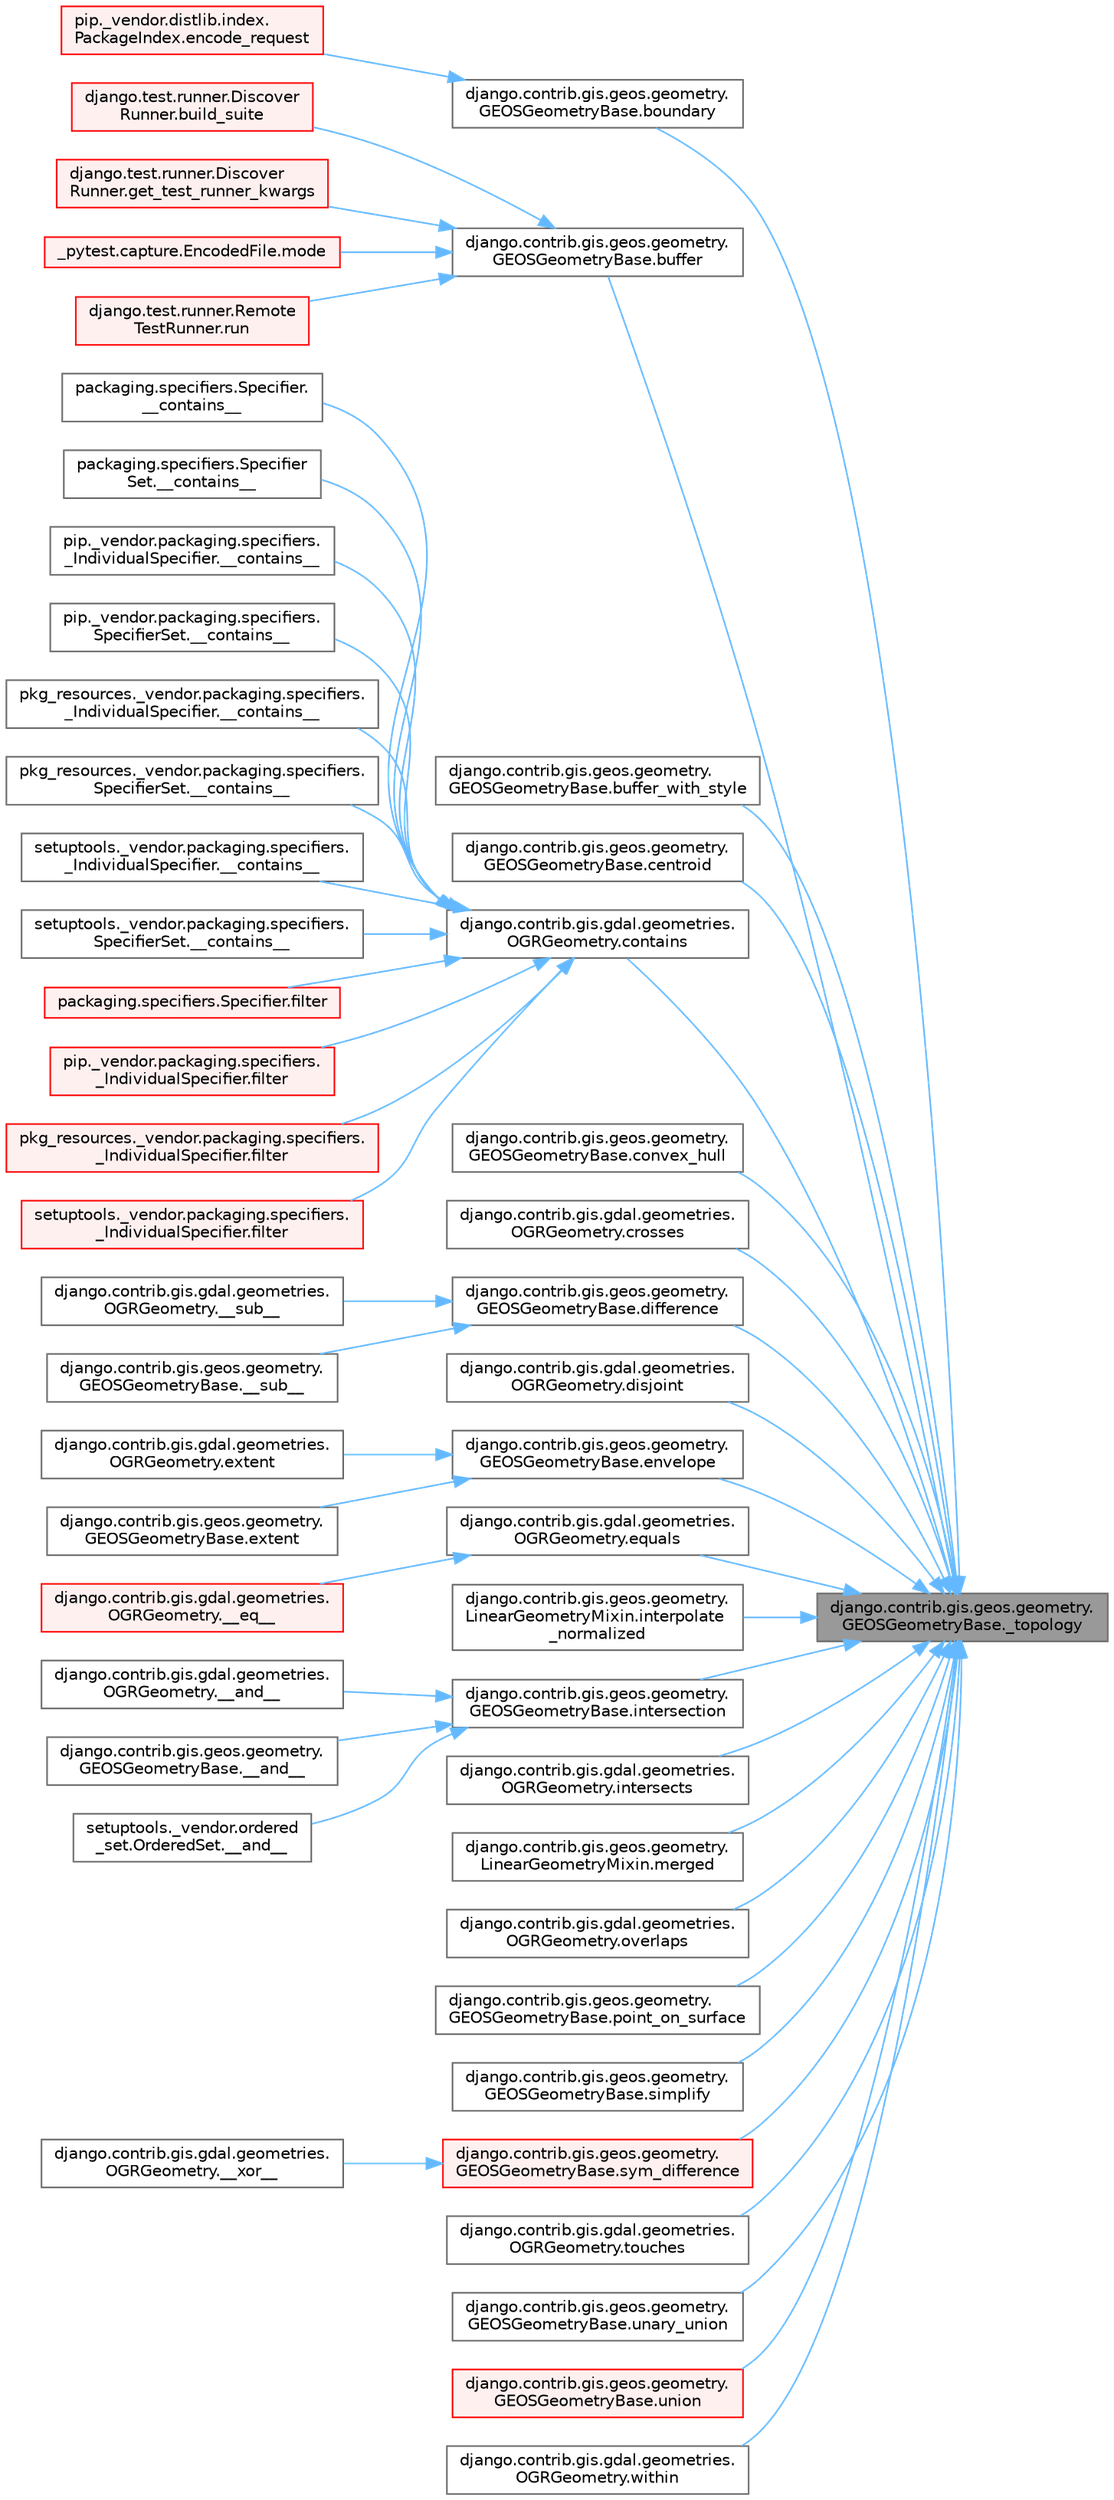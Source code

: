 digraph "django.contrib.gis.geos.geometry.GEOSGeometryBase._topology"
{
 // LATEX_PDF_SIZE
  bgcolor="transparent";
  edge [fontname=Helvetica,fontsize=10,labelfontname=Helvetica,labelfontsize=10];
  node [fontname=Helvetica,fontsize=10,shape=box,height=0.2,width=0.4];
  rankdir="RL";
  Node1 [id="Node000001",label="django.contrib.gis.geos.geometry.\lGEOSGeometryBase._topology",height=0.2,width=0.4,color="gray40", fillcolor="grey60", style="filled", fontcolor="black",tooltip=" "];
  Node1 -> Node2 [id="edge1_Node000001_Node000002",dir="back",color="steelblue1",style="solid",tooltip=" "];
  Node2 [id="Node000002",label="django.contrib.gis.geos.geometry.\lGEOSGeometryBase.boundary",height=0.2,width=0.4,color="grey40", fillcolor="white", style="filled",URL="$classdjango_1_1contrib_1_1gis_1_1geos_1_1geometry_1_1_g_e_o_s_geometry_base.html#afc15d96ca968dc323d92be86d20c0fee",tooltip=" "];
  Node2 -> Node3 [id="edge2_Node000002_Node000003",dir="back",color="steelblue1",style="solid",tooltip=" "];
  Node3 [id="Node000003",label="pip._vendor.distlib.index.\lPackageIndex.encode_request",height=0.2,width=0.4,color="red", fillcolor="#FFF0F0", style="filled",URL="$classpip_1_1__vendor_1_1distlib_1_1index_1_1_package_index.html#a795ad166cf5470b75ce142e9ca2bc617",tooltip=" "];
  Node1 -> Node25 [id="edge3_Node000001_Node000025",dir="back",color="steelblue1",style="solid",tooltip=" "];
  Node25 [id="Node000025",label="django.contrib.gis.geos.geometry.\lGEOSGeometryBase.buffer",height=0.2,width=0.4,color="grey40", fillcolor="white", style="filled",URL="$classdjango_1_1contrib_1_1gis_1_1geos_1_1geometry_1_1_g_e_o_s_geometry_base.html#a42422422c1d89880282b209dacbdf53e",tooltip=" "];
  Node25 -> Node26 [id="edge4_Node000025_Node000026",dir="back",color="steelblue1",style="solid",tooltip=" "];
  Node26 [id="Node000026",label="django.test.runner.Discover\lRunner.build_suite",height=0.2,width=0.4,color="red", fillcolor="#FFF0F0", style="filled",URL="$classdjango_1_1test_1_1runner_1_1_discover_runner.html#a59c1b9e138786179fdbfce3ab15bf2c8",tooltip=" "];
  Node25 -> Node28 [id="edge5_Node000025_Node000028",dir="back",color="steelblue1",style="solid",tooltip=" "];
  Node28 [id="Node000028",label="django.test.runner.Discover\lRunner.get_test_runner_kwargs",height=0.2,width=0.4,color="red", fillcolor="#FFF0F0", style="filled",URL="$classdjango_1_1test_1_1runner_1_1_discover_runner.html#a969861a67c9255a657f427565b8a34d3",tooltip=" "];
  Node25 -> Node30 [id="edge6_Node000025_Node000030",dir="back",color="steelblue1",style="solid",tooltip=" "];
  Node30 [id="Node000030",label="_pytest.capture.EncodedFile.mode",height=0.2,width=0.4,color="red", fillcolor="#FFF0F0", style="filled",URL="$class__pytest_1_1capture_1_1_encoded_file.html#ac217890bc265701fdfd07eeb261c1be7",tooltip=" "];
  Node25 -> Node37 [id="edge7_Node000025_Node000037",dir="back",color="steelblue1",style="solid",tooltip=" "];
  Node37 [id="Node000037",label="django.test.runner.Remote\lTestRunner.run",height=0.2,width=0.4,color="red", fillcolor="#FFF0F0", style="filled",URL="$classdjango_1_1test_1_1runner_1_1_remote_test_runner.html#aeb63a1c7aa20361b8a107fe09039718c",tooltip=" "];
  Node1 -> Node38 [id="edge8_Node000001_Node000038",dir="back",color="steelblue1",style="solid",tooltip=" "];
  Node38 [id="Node000038",label="django.contrib.gis.geos.geometry.\lGEOSGeometryBase.buffer_with_style",height=0.2,width=0.4,color="grey40", fillcolor="white", style="filled",URL="$classdjango_1_1contrib_1_1gis_1_1geos_1_1geometry_1_1_g_e_o_s_geometry_base.html#a814a744a27740565bd9f994205711fcb",tooltip=" "];
  Node1 -> Node39 [id="edge9_Node000001_Node000039",dir="back",color="steelblue1",style="solid",tooltip=" "];
  Node39 [id="Node000039",label="django.contrib.gis.geos.geometry.\lGEOSGeometryBase.centroid",height=0.2,width=0.4,color="grey40", fillcolor="white", style="filled",URL="$classdjango_1_1contrib_1_1gis_1_1geos_1_1geometry_1_1_g_e_o_s_geometry_base.html#aaf04def50915d2171df1471b89894e87",tooltip=" "];
  Node1 -> Node40 [id="edge10_Node000001_Node000040",dir="back",color="steelblue1",style="solid",tooltip=" "];
  Node40 [id="Node000040",label="django.contrib.gis.gdal.geometries.\lOGRGeometry.contains",height=0.2,width=0.4,color="grey40", fillcolor="white", style="filled",URL="$classdjango_1_1contrib_1_1gis_1_1gdal_1_1geometries_1_1_o_g_r_geometry.html#ac4763e72bc3be798ebe272edf5a2111b",tooltip=" "];
  Node40 -> Node41 [id="edge11_Node000040_Node000041",dir="back",color="steelblue1",style="solid",tooltip=" "];
  Node41 [id="Node000041",label="packaging.specifiers.Specifier.\l__contains__",height=0.2,width=0.4,color="grey40", fillcolor="white", style="filled",URL="$classpackaging_1_1specifiers_1_1_specifier.html#adc6d0f14bb1eff89499eea42047f3ba1",tooltip=" "];
  Node40 -> Node42 [id="edge12_Node000040_Node000042",dir="back",color="steelblue1",style="solid",tooltip=" "];
  Node42 [id="Node000042",label="packaging.specifiers.Specifier\lSet.__contains__",height=0.2,width=0.4,color="grey40", fillcolor="white", style="filled",URL="$classpackaging_1_1specifiers_1_1_specifier_set.html#afe431232e3df02a4ebec8ed882319eb4",tooltip=" "];
  Node40 -> Node43 [id="edge13_Node000040_Node000043",dir="back",color="steelblue1",style="solid",tooltip=" "];
  Node43 [id="Node000043",label="pip._vendor.packaging.specifiers.\l_IndividualSpecifier.__contains__",height=0.2,width=0.4,color="grey40", fillcolor="white", style="filled",URL="$classpip_1_1__vendor_1_1packaging_1_1specifiers_1_1___individual_specifier.html#a838b430af2f5ab5d2241a7c0bdd0e99e",tooltip=" "];
  Node40 -> Node44 [id="edge14_Node000040_Node000044",dir="back",color="steelblue1",style="solid",tooltip=" "];
  Node44 [id="Node000044",label="pip._vendor.packaging.specifiers.\lSpecifierSet.__contains__",height=0.2,width=0.4,color="grey40", fillcolor="white", style="filled",URL="$classpip_1_1__vendor_1_1packaging_1_1specifiers_1_1_specifier_set.html#a6129bfedcd20834661d4883f7fbaed86",tooltip=" "];
  Node40 -> Node45 [id="edge15_Node000040_Node000045",dir="back",color="steelblue1",style="solid",tooltip=" "];
  Node45 [id="Node000045",label="pkg_resources._vendor.packaging.specifiers.\l_IndividualSpecifier.__contains__",height=0.2,width=0.4,color="grey40", fillcolor="white", style="filled",URL="$classpkg__resources_1_1__vendor_1_1packaging_1_1specifiers_1_1___individual_specifier.html#a2370a23a1faa6987b992d9e69069aa6b",tooltip=" "];
  Node40 -> Node46 [id="edge16_Node000040_Node000046",dir="back",color="steelblue1",style="solid",tooltip=" "];
  Node46 [id="Node000046",label="pkg_resources._vendor.packaging.specifiers.\lSpecifierSet.__contains__",height=0.2,width=0.4,color="grey40", fillcolor="white", style="filled",URL="$classpkg__resources_1_1__vendor_1_1packaging_1_1specifiers_1_1_specifier_set.html#aad5022ca5dea895ec350e338ba308529",tooltip=" "];
  Node40 -> Node47 [id="edge17_Node000040_Node000047",dir="back",color="steelblue1",style="solid",tooltip=" "];
  Node47 [id="Node000047",label="setuptools._vendor.packaging.specifiers.\l_IndividualSpecifier.__contains__",height=0.2,width=0.4,color="grey40", fillcolor="white", style="filled",URL="$classsetuptools_1_1__vendor_1_1packaging_1_1specifiers_1_1___individual_specifier.html#aff90cdb7b48e1e261461d10f6bbe8c5e",tooltip=" "];
  Node40 -> Node48 [id="edge18_Node000040_Node000048",dir="back",color="steelblue1",style="solid",tooltip=" "];
  Node48 [id="Node000048",label="setuptools._vendor.packaging.specifiers.\lSpecifierSet.__contains__",height=0.2,width=0.4,color="grey40", fillcolor="white", style="filled",URL="$classsetuptools_1_1__vendor_1_1packaging_1_1specifiers_1_1_specifier_set.html#a44a6f0f6a924c5c4fb150fff13c089c6",tooltip=" "];
  Node40 -> Node49 [id="edge19_Node000040_Node000049",dir="back",color="steelblue1",style="solid",tooltip=" "];
  Node49 [id="Node000049",label="packaging.specifiers.Specifier.filter",height=0.2,width=0.4,color="red", fillcolor="#FFF0F0", style="filled",URL="$classpackaging_1_1specifiers_1_1_specifier.html#a22d9e14c5343d89e742b098b6d7997f7",tooltip=" "];
  Node40 -> Node83 [id="edge20_Node000040_Node000083",dir="back",color="steelblue1",style="solid",tooltip=" "];
  Node83 [id="Node000083",label="pip._vendor.packaging.specifiers.\l_IndividualSpecifier.filter",height=0.2,width=0.4,color="red", fillcolor="#FFF0F0", style="filled",URL="$classpip_1_1__vendor_1_1packaging_1_1specifiers_1_1___individual_specifier.html#a6203976cfa5ddd6a1f47f8dfe0669fd7",tooltip=" "];
  Node40 -> Node3184 [id="edge21_Node000040_Node003184",dir="back",color="steelblue1",style="solid",tooltip=" "];
  Node3184 [id="Node003184",label="pkg_resources._vendor.packaging.specifiers.\l_IndividualSpecifier.filter",height=0.2,width=0.4,color="red", fillcolor="#FFF0F0", style="filled",URL="$classpkg__resources_1_1__vendor_1_1packaging_1_1specifiers_1_1___individual_specifier.html#ad284c0e05b23f4b6838266492c00fc3e",tooltip=" "];
  Node40 -> Node3185 [id="edge22_Node000040_Node003185",dir="back",color="steelblue1",style="solid",tooltip=" "];
  Node3185 [id="Node003185",label="setuptools._vendor.packaging.specifiers.\l_IndividualSpecifier.filter",height=0.2,width=0.4,color="red", fillcolor="#FFF0F0", style="filled",URL="$classsetuptools_1_1__vendor_1_1packaging_1_1specifiers_1_1___individual_specifier.html#a7f35b396bffe2a5276887eda17fd660b",tooltip=" "];
  Node1 -> Node3186 [id="edge23_Node000001_Node003186",dir="back",color="steelblue1",style="solid",tooltip=" "];
  Node3186 [id="Node003186",label="django.contrib.gis.geos.geometry.\lGEOSGeometryBase.convex_hull",height=0.2,width=0.4,color="grey40", fillcolor="white", style="filled",URL="$classdjango_1_1contrib_1_1gis_1_1geos_1_1geometry_1_1_g_e_o_s_geometry_base.html#accae510d3989770d7b71e2fbbfb4fcab",tooltip=" "];
  Node1 -> Node3187 [id="edge24_Node000001_Node003187",dir="back",color="steelblue1",style="solid",tooltip=" "];
  Node3187 [id="Node003187",label="django.contrib.gis.gdal.geometries.\lOGRGeometry.crosses",height=0.2,width=0.4,color="grey40", fillcolor="white", style="filled",URL="$classdjango_1_1contrib_1_1gis_1_1gdal_1_1geometries_1_1_o_g_r_geometry.html#ac092a2ee06ad06acc4fd514d38281af0",tooltip=" "];
  Node1 -> Node3188 [id="edge25_Node000001_Node003188",dir="back",color="steelblue1",style="solid",tooltip=" "];
  Node3188 [id="Node003188",label="django.contrib.gis.geos.geometry.\lGEOSGeometryBase.difference",height=0.2,width=0.4,color="grey40", fillcolor="white", style="filled",URL="$classdjango_1_1contrib_1_1gis_1_1geos_1_1geometry_1_1_g_e_o_s_geometry_base.html#aada481ec4a6a1f1ebe5777bcc5915784",tooltip=" "];
  Node3188 -> Node3189 [id="edge26_Node003188_Node003189",dir="back",color="steelblue1",style="solid",tooltip=" "];
  Node3189 [id="Node003189",label="django.contrib.gis.gdal.geometries.\lOGRGeometry.__sub__",height=0.2,width=0.4,color="grey40", fillcolor="white", style="filled",URL="$classdjango_1_1contrib_1_1gis_1_1gdal_1_1geometries_1_1_o_g_r_geometry.html#ae59f0bbe35adfa496df3497c4b85cd11",tooltip=" "];
  Node3188 -> Node3190 [id="edge27_Node003188_Node003190",dir="back",color="steelblue1",style="solid",tooltip=" "];
  Node3190 [id="Node003190",label="django.contrib.gis.geos.geometry.\lGEOSGeometryBase.__sub__",height=0.2,width=0.4,color="grey40", fillcolor="white", style="filled",URL="$classdjango_1_1contrib_1_1gis_1_1geos_1_1geometry_1_1_g_e_o_s_geometry_base.html#ae8268b3511d2fe544512c4ed7c1eb1ac",tooltip=" "];
  Node1 -> Node3191 [id="edge28_Node000001_Node003191",dir="back",color="steelblue1",style="solid",tooltip=" "];
  Node3191 [id="Node003191",label="django.contrib.gis.gdal.geometries.\lOGRGeometry.disjoint",height=0.2,width=0.4,color="grey40", fillcolor="white", style="filled",URL="$classdjango_1_1contrib_1_1gis_1_1gdal_1_1geometries_1_1_o_g_r_geometry.html#a285d470337dd8af6463fada2b21ed31f",tooltip=" "];
  Node1 -> Node3192 [id="edge29_Node000001_Node003192",dir="back",color="steelblue1",style="solid",tooltip=" "];
  Node3192 [id="Node003192",label="django.contrib.gis.geos.geometry.\lGEOSGeometryBase.envelope",height=0.2,width=0.4,color="grey40", fillcolor="white", style="filled",URL="$classdjango_1_1contrib_1_1gis_1_1geos_1_1geometry_1_1_g_e_o_s_geometry_base.html#a5857e9c7c0580d266ea9838a2b5f0473",tooltip=" "];
  Node3192 -> Node3193 [id="edge30_Node003192_Node003193",dir="back",color="steelblue1",style="solid",tooltip=" "];
  Node3193 [id="Node003193",label="django.contrib.gis.gdal.geometries.\lOGRGeometry.extent",height=0.2,width=0.4,color="grey40", fillcolor="white", style="filled",URL="$classdjango_1_1contrib_1_1gis_1_1gdal_1_1geometries_1_1_o_g_r_geometry.html#adc2077b293d01f2f9b686bf33e17007a",tooltip=" "];
  Node3192 -> Node3194 [id="edge31_Node003192_Node003194",dir="back",color="steelblue1",style="solid",tooltip=" "];
  Node3194 [id="Node003194",label="django.contrib.gis.geos.geometry.\lGEOSGeometryBase.extent",height=0.2,width=0.4,color="grey40", fillcolor="white", style="filled",URL="$classdjango_1_1contrib_1_1gis_1_1geos_1_1geometry_1_1_g_e_o_s_geometry_base.html#a38fb531639ac23493be81ad2cd48cfe9",tooltip=" "];
  Node1 -> Node3195 [id="edge32_Node000001_Node003195",dir="back",color="steelblue1",style="solid",tooltip=" "];
  Node3195 [id="Node003195",label="django.contrib.gis.gdal.geometries.\lOGRGeometry.equals",height=0.2,width=0.4,color="grey40", fillcolor="white", style="filled",URL="$classdjango_1_1contrib_1_1gis_1_1gdal_1_1geometries_1_1_o_g_r_geometry.html#a3548767d30443ca2c92ee377b147e38c",tooltip=" "];
  Node3195 -> Node3196 [id="edge33_Node003195_Node003196",dir="back",color="steelblue1",style="solid",tooltip=" "];
  Node3196 [id="Node003196",label="django.contrib.gis.gdal.geometries.\lOGRGeometry.__eq__",height=0.2,width=0.4,color="red", fillcolor="#FFF0F0", style="filled",URL="$classdjango_1_1contrib_1_1gis_1_1gdal_1_1geometries_1_1_o_g_r_geometry.html#ae34f6fe0e8f3c0b40bc49178393cdefb",tooltip=" "];
  Node1 -> Node3197 [id="edge34_Node000001_Node003197",dir="back",color="steelblue1",style="solid",tooltip=" "];
  Node3197 [id="Node003197",label="django.contrib.gis.geos.geometry.\lLinearGeometryMixin.interpolate\l_normalized",height=0.2,width=0.4,color="grey40", fillcolor="white", style="filled",URL="$classdjango_1_1contrib_1_1gis_1_1geos_1_1geometry_1_1_linear_geometry_mixin.html#a97d07963042e53c16be9b25d3b51d06b",tooltip=" "];
  Node1 -> Node3198 [id="edge35_Node000001_Node003198",dir="back",color="steelblue1",style="solid",tooltip=" "];
  Node3198 [id="Node003198",label="django.contrib.gis.geos.geometry.\lGEOSGeometryBase.intersection",height=0.2,width=0.4,color="grey40", fillcolor="white", style="filled",URL="$classdjango_1_1contrib_1_1gis_1_1geos_1_1geometry_1_1_g_e_o_s_geometry_base.html#a49d9bd15ffaa9ecf9b63dc4d21260f16",tooltip=" "];
  Node3198 -> Node3199 [id="edge36_Node003198_Node003199",dir="back",color="steelblue1",style="solid",tooltip=" "];
  Node3199 [id="Node003199",label="django.contrib.gis.gdal.geometries.\lOGRGeometry.__and__",height=0.2,width=0.4,color="grey40", fillcolor="white", style="filled",URL="$classdjango_1_1contrib_1_1gis_1_1gdal_1_1geometries_1_1_o_g_r_geometry.html#a82bfd546b450253231eabeba92f4a8e1",tooltip=" "];
  Node3198 -> Node3200 [id="edge37_Node003198_Node003200",dir="back",color="steelblue1",style="solid",tooltip=" "];
  Node3200 [id="Node003200",label="django.contrib.gis.geos.geometry.\lGEOSGeometryBase.__and__",height=0.2,width=0.4,color="grey40", fillcolor="white", style="filled",URL="$classdjango_1_1contrib_1_1gis_1_1geos_1_1geometry_1_1_g_e_o_s_geometry_base.html#a653a680edad145ec86c085afce85e126",tooltip=" "];
  Node3198 -> Node3201 [id="edge38_Node003198_Node003201",dir="back",color="steelblue1",style="solid",tooltip=" "];
  Node3201 [id="Node003201",label="setuptools._vendor.ordered\l_set.OrderedSet.__and__",height=0.2,width=0.4,color="grey40", fillcolor="white", style="filled",URL="$classsetuptools_1_1__vendor_1_1ordered__set_1_1_ordered_set.html#ac70b2002a596eb51b6003d806ddab873",tooltip=" "];
  Node1 -> Node3202 [id="edge39_Node000001_Node003202",dir="back",color="steelblue1",style="solid",tooltip=" "];
  Node3202 [id="Node003202",label="django.contrib.gis.gdal.geometries.\lOGRGeometry.intersects",height=0.2,width=0.4,color="grey40", fillcolor="white", style="filled",URL="$classdjango_1_1contrib_1_1gis_1_1gdal_1_1geometries_1_1_o_g_r_geometry.html#a7404eb76ff68f287b6d9f7d67764f67e",tooltip=" "];
  Node1 -> Node3203 [id="edge40_Node000001_Node003203",dir="back",color="steelblue1",style="solid",tooltip=" "];
  Node3203 [id="Node003203",label="django.contrib.gis.geos.geometry.\lLinearGeometryMixin.merged",height=0.2,width=0.4,color="grey40", fillcolor="white", style="filled",URL="$classdjango_1_1contrib_1_1gis_1_1geos_1_1geometry_1_1_linear_geometry_mixin.html#aa06ea7a8a7ccd4d53e2533acb1b76051",tooltip=" "];
  Node1 -> Node3204 [id="edge41_Node000001_Node003204",dir="back",color="steelblue1",style="solid",tooltip=" "];
  Node3204 [id="Node003204",label="django.contrib.gis.gdal.geometries.\lOGRGeometry.overlaps",height=0.2,width=0.4,color="grey40", fillcolor="white", style="filled",URL="$classdjango_1_1contrib_1_1gis_1_1gdal_1_1geometries_1_1_o_g_r_geometry.html#ae9a24e891d21b98b4779099f6f20fed0",tooltip=" "];
  Node1 -> Node3205 [id="edge42_Node000001_Node003205",dir="back",color="steelblue1",style="solid",tooltip=" "];
  Node3205 [id="Node003205",label="django.contrib.gis.geos.geometry.\lGEOSGeometryBase.point_on_surface",height=0.2,width=0.4,color="grey40", fillcolor="white", style="filled",URL="$classdjango_1_1contrib_1_1gis_1_1geos_1_1geometry_1_1_g_e_o_s_geometry_base.html#a3de5298e0a99afffaba4e11cd9cac3b3",tooltip=" "];
  Node1 -> Node3206 [id="edge43_Node000001_Node003206",dir="back",color="steelblue1",style="solid",tooltip=" "];
  Node3206 [id="Node003206",label="django.contrib.gis.geos.geometry.\lGEOSGeometryBase.simplify",height=0.2,width=0.4,color="grey40", fillcolor="white", style="filled",URL="$classdjango_1_1contrib_1_1gis_1_1geos_1_1geometry_1_1_g_e_o_s_geometry_base.html#acc385f4b0dad44b725d653137de135e5",tooltip=" "];
  Node1 -> Node3207 [id="edge44_Node000001_Node003207",dir="back",color="steelblue1",style="solid",tooltip=" "];
  Node3207 [id="Node003207",label="django.contrib.gis.geos.geometry.\lGEOSGeometryBase.sym_difference",height=0.2,width=0.4,color="red", fillcolor="#FFF0F0", style="filled",URL="$classdjango_1_1contrib_1_1gis_1_1geos_1_1geometry_1_1_g_e_o_s_geometry_base.html#aea7f172aeebbec14b85e8eb1ed5dae32",tooltip=" "];
  Node3207 -> Node3208 [id="edge45_Node003207_Node003208",dir="back",color="steelblue1",style="solid",tooltip=" "];
  Node3208 [id="Node003208",label="django.contrib.gis.gdal.geometries.\lOGRGeometry.__xor__",height=0.2,width=0.4,color="grey40", fillcolor="white", style="filled",URL="$classdjango_1_1contrib_1_1gis_1_1gdal_1_1geometries_1_1_o_g_r_geometry.html#a9e1ebb66cc749c7a8ed9e048a7974913",tooltip=" "];
  Node1 -> Node3210 [id="edge46_Node000001_Node003210",dir="back",color="steelblue1",style="solid",tooltip=" "];
  Node3210 [id="Node003210",label="django.contrib.gis.gdal.geometries.\lOGRGeometry.touches",height=0.2,width=0.4,color="grey40", fillcolor="white", style="filled",URL="$classdjango_1_1contrib_1_1gis_1_1gdal_1_1geometries_1_1_o_g_r_geometry.html#a339b89621f74590f2d1902de51a95238",tooltip=" "];
  Node1 -> Node3211 [id="edge47_Node000001_Node003211",dir="back",color="steelblue1",style="solid",tooltip=" "];
  Node3211 [id="Node003211",label="django.contrib.gis.geos.geometry.\lGEOSGeometryBase.unary_union",height=0.2,width=0.4,color="grey40", fillcolor="white", style="filled",URL="$classdjango_1_1contrib_1_1gis_1_1geos_1_1geometry_1_1_g_e_o_s_geometry_base.html#a27c1ea2473b9e3767e54e7aedb469f25",tooltip=" "];
  Node1 -> Node3212 [id="edge48_Node000001_Node003212",dir="back",color="steelblue1",style="solid",tooltip=" "];
  Node3212 [id="Node003212",label="django.contrib.gis.geos.geometry.\lGEOSGeometryBase.union",height=0.2,width=0.4,color="red", fillcolor="#FFF0F0", style="filled",URL="$classdjango_1_1contrib_1_1gis_1_1geos_1_1geometry_1_1_g_e_o_s_geometry_base.html#a7364b9aed8fdbb4d7e60ecd4c8bb7ffe",tooltip=" "];
  Node1 -> Node3215 [id="edge49_Node000001_Node003215",dir="back",color="steelblue1",style="solid",tooltip=" "];
  Node3215 [id="Node003215",label="django.contrib.gis.gdal.geometries.\lOGRGeometry.within",height=0.2,width=0.4,color="grey40", fillcolor="white", style="filled",URL="$classdjango_1_1contrib_1_1gis_1_1gdal_1_1geometries_1_1_o_g_r_geometry.html#a3469f7824c6b20399c99f1e1d8f06f0a",tooltip=" "];
}
